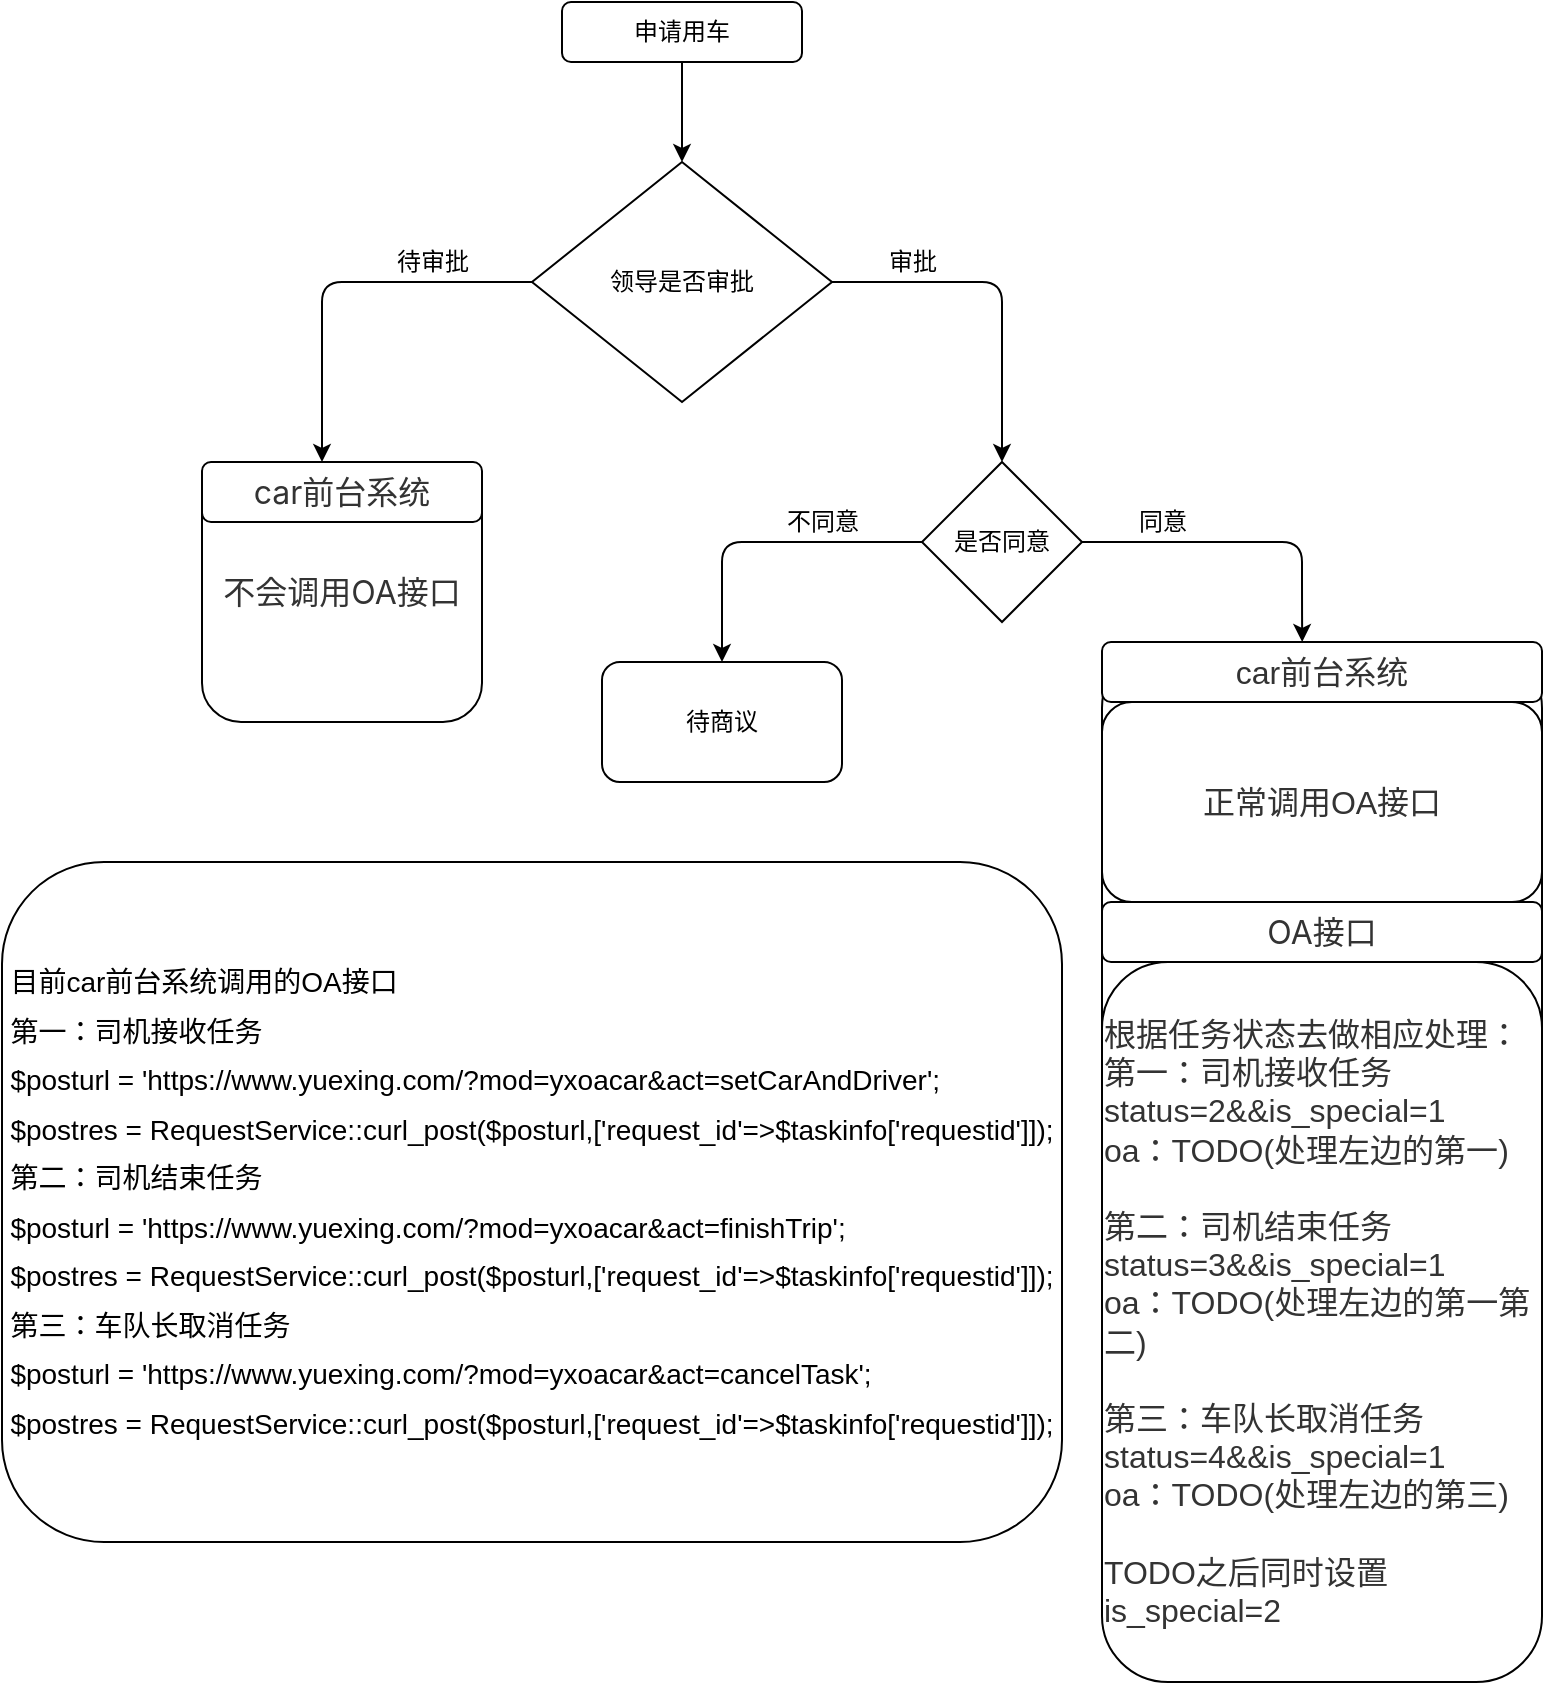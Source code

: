 <mxfile version="14.2.7" type="github">
  <diagram id="I9_dffHLye_pf-9wNx5H" name="第 1 页">
    <mxGraphModel dx="1874" dy="828" grid="1" gridSize="10" guides="1" tooltips="1" connect="1" arrows="1" fold="1" page="1" pageScale="1" pageWidth="827" pageHeight="1169" math="0" shadow="0">
      <root>
        <mxCell id="0" />
        <mxCell id="1" parent="0" />
        <mxCell id="igD-GckAJ0knDN7GTUAc-8" style="edgeStyle=orthogonalEdgeStyle;rounded=0;orthogonalLoop=1;jettySize=auto;html=1;exitX=0.5;exitY=1;exitDx=0;exitDy=0;entryX=0.5;entryY=0;entryDx=0;entryDy=0;" edge="1" parent="1" source="igD-GckAJ0knDN7GTUAc-1" target="igD-GckAJ0knDN7GTUAc-2">
          <mxGeometry relative="1" as="geometry" />
        </mxCell>
        <mxCell id="igD-GckAJ0knDN7GTUAc-1" value="申请用车" style="rounded=1;whiteSpace=wrap;html=1;" vertex="1" parent="1">
          <mxGeometry x="320" y="170" width="120" height="30" as="geometry" />
        </mxCell>
        <mxCell id="igD-GckAJ0knDN7GTUAc-2" value="领导是否审批" style="rhombus;whiteSpace=wrap;html=1;" vertex="1" parent="1">
          <mxGeometry x="305" y="250" width="150" height="120" as="geometry" />
        </mxCell>
        <mxCell id="igD-GckAJ0knDN7GTUAc-3" value="" style="endArrow=classic;html=1;exitX=0;exitY=0.5;exitDx=0;exitDy=0;" edge="1" parent="1" source="igD-GckAJ0knDN7GTUAc-2">
          <mxGeometry width="50" height="50" relative="1" as="geometry">
            <mxPoint x="390" y="430" as="sourcePoint" />
            <mxPoint x="200" y="400" as="targetPoint" />
            <Array as="points">
              <mxPoint x="200" y="310" />
            </Array>
          </mxGeometry>
        </mxCell>
        <mxCell id="igD-GckAJ0knDN7GTUAc-4" value="" style="endArrow=classic;html=1;exitX=1;exitY=0.5;exitDx=0;exitDy=0;" edge="1" parent="1" source="igD-GckAJ0knDN7GTUAc-2">
          <mxGeometry width="50" height="50" relative="1" as="geometry">
            <mxPoint x="315" y="320" as="sourcePoint" />
            <mxPoint x="540" y="400" as="targetPoint" />
            <Array as="points">
              <mxPoint x="540" y="310" />
            </Array>
          </mxGeometry>
        </mxCell>
        <mxCell id="igD-GckAJ0knDN7GTUAc-5" value="待审批" style="text;html=1;align=center;verticalAlign=middle;resizable=0;points=[];autosize=1;" vertex="1" parent="1">
          <mxGeometry x="230" y="290" width="50" height="20" as="geometry" />
        </mxCell>
        <mxCell id="igD-GckAJ0knDN7GTUAc-6" value="审批" style="text;html=1;align=center;verticalAlign=middle;resizable=0;points=[];autosize=1;" vertex="1" parent="1">
          <mxGeometry x="475" y="290" width="40" height="20" as="geometry" />
        </mxCell>
        <mxCell id="igD-GckAJ0knDN7GTUAc-9" value="&lt;div style=&quot;text-align: justify&quot;&gt;&lt;div style=&quot;text-align: left&quot;&gt;&lt;font color=&quot;#333333&quot; face=&quot;-apple-system, BlinkMacSystemFont, Apple Color Emoji, Segoe UI Emoji, Segoe UI Symbol, Segoe UI, PingFang SC, Hiragino Sans GB, Microsoft YaHei, Helvetica Neue, Helvetica, Arial, sans-serif&quot;&gt;&lt;span style=&quot;font-size: 16px ; background-color: rgb(255 , 255 , 255)&quot;&gt;不会调用OA接口&lt;/span&gt;&lt;/font&gt;&lt;/div&gt;&lt;/div&gt;&lt;div style=&quot;text-align: justify&quot;&gt;&lt;/div&gt;" style="rounded=1;whiteSpace=wrap;html=1;" vertex="1" parent="1">
          <mxGeometry x="140" y="400" width="140" height="130" as="geometry" />
        </mxCell>
        <mxCell id="igD-GckAJ0knDN7GTUAc-10" value="" style="rounded=1;whiteSpace=wrap;html=1;" vertex="1" parent="1">
          <mxGeometry x="590" y="490" width="220" height="490" as="geometry" />
        </mxCell>
        <mxCell id="igD-GckAJ0knDN7GTUAc-12" value="&lt;div style=&quot;text-align: justify&quot;&gt;&lt;div style=&quot;text-align: left&quot;&gt;&lt;font color=&quot;#333333&quot; face=&quot;-apple-system, BlinkMacSystemFont, Apple Color Emoji, Segoe UI Emoji, Segoe UI Symbol, Segoe UI, PingFang SC, Hiragino Sans GB, Microsoft YaHei, Helvetica Neue, Helvetica, Arial, sans-serif&quot;&gt;&lt;span style=&quot;font-size: 16px ; background-color: rgb(255 , 255 , 255)&quot;&gt;car前台系统&lt;/span&gt;&lt;/font&gt;&lt;/div&gt;&lt;/div&gt;&lt;div style=&quot;text-align: justify&quot;&gt;&lt;/div&gt;" style="rounded=1;whiteSpace=wrap;html=1;" vertex="1" parent="1">
          <mxGeometry x="140" y="400" width="140" height="30" as="geometry" />
        </mxCell>
        <mxCell id="igD-GckAJ0knDN7GTUAc-13" value="&lt;div style=&quot;text-align: justify&quot;&gt;&lt;div style=&quot;text-align: left&quot;&gt;&lt;span style=&quot;color: rgb(51 , 51 , 51) ; font-family: , &amp;#34;blinkmacsystemfont&amp;#34; , &amp;#34;apple color emoji&amp;#34; , &amp;#34;segoe ui emoji&amp;#34; , &amp;#34;segoe ui symbol&amp;#34; , &amp;#34;segoe ui&amp;#34; , &amp;#34;pingfang sc&amp;#34; , &amp;#34;hiragino sans gb&amp;#34; , &amp;#34;microsoft yahei&amp;#34; , &amp;#34;helvetica neue&amp;#34; , &amp;#34;helvetica&amp;#34; , &amp;#34;arial&amp;#34; , sans-serif ; font-size: 16px ; background-color: rgb(255 , 255 , 255)&quot;&gt;car前台系统&lt;/span&gt;&lt;br&gt;&lt;/div&gt;&lt;/div&gt;&lt;div style=&quot;text-align: justify&quot;&gt;&lt;/div&gt;" style="rounded=1;whiteSpace=wrap;html=1;" vertex="1" parent="1">
          <mxGeometry x="590" y="490" width="220" height="30" as="geometry" />
        </mxCell>
        <mxCell id="igD-GckAJ0knDN7GTUAc-14" value="&lt;div style=&quot;text-align: justify&quot;&gt;&lt;div style=&quot;text-align: left&quot;&gt;&lt;font color=&quot;#333333&quot; face=&quot;-apple-system, BlinkMacSystemFont, Apple Color Emoji, Segoe UI Emoji, Segoe UI Symbol, Segoe UI, PingFang SC, Hiragino Sans GB, Microsoft YaHei, Helvetica Neue, Helvetica, Arial, sans-serif&quot;&gt;&lt;span style=&quot;font-size: 16px ; background-color: rgb(255 , 255 , 255)&quot;&gt;OA接口&lt;/span&gt;&lt;/font&gt;&lt;/div&gt;&lt;/div&gt;&lt;div style=&quot;text-align: justify&quot;&gt;&lt;/div&gt;" style="rounded=1;whiteSpace=wrap;html=1;" vertex="1" parent="1">
          <mxGeometry x="590" y="620" width="220" height="30" as="geometry" />
        </mxCell>
        <mxCell id="igD-GckAJ0knDN7GTUAc-15" value="&lt;div style=&quot;text-align: justify&quot;&gt;&lt;div style=&quot;text-align: left&quot;&gt;&lt;span style=&quot;color: rgb(51 , 51 , 51) ; font-family: , &amp;#34;blinkmacsystemfont&amp;#34; , &amp;#34;apple color emoji&amp;#34; , &amp;#34;segoe ui emoji&amp;#34; , &amp;#34;segoe ui symbol&amp;#34; , &amp;#34;segoe ui&amp;#34; , &amp;#34;pingfang sc&amp;#34; , &amp;#34;hiragino sans gb&amp;#34; , &amp;#34;microsoft yahei&amp;#34; , &amp;#34;helvetica neue&amp;#34; , &amp;#34;helvetica&amp;#34; , &amp;#34;arial&amp;#34; , sans-serif ; font-size: 16px ; background-color: rgb(255 , 255 , 255)&quot;&gt;正常调用OA接口&lt;/span&gt;&lt;br&gt;&lt;/div&gt;&lt;/div&gt;&lt;div style=&quot;text-align: justify&quot;&gt;&lt;/div&gt;" style="rounded=1;whiteSpace=wrap;html=1;" vertex="1" parent="1">
          <mxGeometry x="590" y="520" width="220" height="100" as="geometry" />
        </mxCell>
        <mxCell id="igD-GckAJ0knDN7GTUAc-16" value="&lt;div style=&quot;text-align: justify&quot;&gt;&lt;div style=&quot;text-align: left&quot;&gt;&lt;span style=&quot;color: rgb(51 , 51 , 51) ; font-family: , &amp;#34;blinkmacsystemfont&amp;#34; , &amp;#34;apple color emoji&amp;#34; , &amp;#34;segoe ui emoji&amp;#34; , &amp;#34;segoe ui symbol&amp;#34; , &amp;#34;segoe ui&amp;#34; , &amp;#34;pingfang sc&amp;#34; , &amp;#34;hiragino sans gb&amp;#34; , &amp;#34;microsoft yahei&amp;#34; , &amp;#34;helvetica neue&amp;#34; , &amp;#34;helvetica&amp;#34; , &amp;#34;arial&amp;#34; , sans-serif ; font-size: 16px ; background-color: rgb(255 , 255 , 255)&quot;&gt;&lt;br&gt;&lt;/span&gt;&lt;/div&gt;&lt;div style=&quot;text-align: left&quot;&gt;&lt;span style=&quot;color: rgb(51 , 51 , 51) ; font-family: , &amp;#34;blinkmacsystemfont&amp;#34; , &amp;#34;apple color emoji&amp;#34; , &amp;#34;segoe ui emoji&amp;#34; , &amp;#34;segoe ui symbol&amp;#34; , &amp;#34;segoe ui&amp;#34; , &amp;#34;pingfang sc&amp;#34; , &amp;#34;hiragino sans gb&amp;#34; , &amp;#34;microsoft yahei&amp;#34; , &amp;#34;helvetica neue&amp;#34; , &amp;#34;helvetica&amp;#34; , &amp;#34;arial&amp;#34; , sans-serif ; font-size: 16px ; background-color: rgb(255 , 255 , 255)&quot;&gt;根据任务状态去做相应处理：&lt;/span&gt;&lt;br&gt;&lt;/div&gt;&lt;div style=&quot;text-align: left&quot;&gt;&lt;span style=&quot;color: rgb(51 , 51 , 51) ; font-family: , &amp;#34;blinkmacsystemfont&amp;#34; , &amp;#34;apple color emoji&amp;#34; , &amp;#34;segoe ui emoji&amp;#34; , &amp;#34;segoe ui symbol&amp;#34; , &amp;#34;segoe ui&amp;#34; , &amp;#34;pingfang sc&amp;#34; , &amp;#34;hiragino sans gb&amp;#34; , &amp;#34;microsoft yahei&amp;#34; , &amp;#34;helvetica neue&amp;#34; , &amp;#34;helvetica&amp;#34; , &amp;#34;arial&amp;#34; , sans-serif ; font-size: 16px ; background-color: rgb(255 , 255 , 255)&quot;&gt;第一：司机接收任务status=2&amp;amp;&amp;amp;&lt;/span&gt;&lt;span style=&quot;text-align: justify ; font-size: 16px&quot;&gt;&lt;font color=&quot;#333333&quot;&gt;is_special=1&lt;/font&gt;&lt;/span&gt;&lt;/div&gt;&lt;div style=&quot;text-align: left&quot;&gt;&lt;span style=&quot;color: rgb(51 , 51 , 51) ; font-size: 16px ; background-color: rgb(255 , 255 , 255)&quot;&gt;oa：TODO(处理左边的第一&lt;/span&gt;&lt;span style=&quot;color: rgb(51 , 51 , 51) ; font-size: 16px ; text-align: justify ; background-color: rgb(255 , 255 , 255)&quot;&gt;)&lt;/span&gt;&lt;/div&gt;&lt;div style=&quot;text-align: left&quot;&gt;&lt;span style=&quot;color: rgb(51 , 51 , 51) ; font-family: , &amp;#34;blinkmacsystemfont&amp;#34; , &amp;#34;apple color emoji&amp;#34; , &amp;#34;segoe ui emoji&amp;#34; , &amp;#34;segoe ui symbol&amp;#34; , &amp;#34;segoe ui&amp;#34; , &amp;#34;pingfang sc&amp;#34; , &amp;#34;hiragino sans gb&amp;#34; , &amp;#34;microsoft yahei&amp;#34; , &amp;#34;helvetica neue&amp;#34; , &amp;#34;helvetica&amp;#34; , &amp;#34;arial&amp;#34; , sans-serif ; font-size: 16px ; background-color: rgb(255 , 255 , 255)&quot;&gt;&lt;br&gt;&lt;/span&gt;&lt;/div&gt;&lt;div style=&quot;text-align: left&quot;&gt;&lt;span style=&quot;color: rgb(51 , 51 , 51) ; font-family: , &amp;#34;blinkmacsystemfont&amp;#34; , &amp;#34;apple color emoji&amp;#34; , &amp;#34;segoe ui emoji&amp;#34; , &amp;#34;segoe ui symbol&amp;#34; , &amp;#34;segoe ui&amp;#34; , &amp;#34;pingfang sc&amp;#34; , &amp;#34;hiragino sans gb&amp;#34; , &amp;#34;microsoft yahei&amp;#34; , &amp;#34;helvetica neue&amp;#34; , &amp;#34;helvetica&amp;#34; , &amp;#34;arial&amp;#34; , sans-serif ; font-size: 16px ; background-color: rgb(255 , 255 , 255)&quot;&gt;第二：司机结束任务status=3&lt;/span&gt;&lt;span style=&quot;color: rgb(51 , 51 , 51) ; font-size: 16px ; background-color: rgb(255 , 255 , 255)&quot;&gt;&amp;amp;&amp;amp;&lt;/span&gt;&lt;span style=&quot;text-align: justify ; font-size: 16px&quot;&gt;&lt;font color=&quot;#333333&quot;&gt;is_special=1&lt;/font&gt;&lt;/span&gt;&lt;/div&gt;&lt;div style=&quot;text-align: left&quot;&gt;&lt;span style=&quot;color: rgb(51 , 51 , 51) ; font-family: , &amp;#34;blinkmacsystemfont&amp;#34; , &amp;#34;apple color emoji&amp;#34; , &amp;#34;segoe ui emoji&amp;#34; , &amp;#34;segoe ui symbol&amp;#34; , &amp;#34;segoe ui&amp;#34; , &amp;#34;pingfang sc&amp;#34; , &amp;#34;hiragino sans gb&amp;#34; , &amp;#34;microsoft yahei&amp;#34; , &amp;#34;helvetica neue&amp;#34; , &amp;#34;helvetica&amp;#34; , &amp;#34;arial&amp;#34; , sans-serif ; font-size: 16px ; background-color: rgb(255 , 255 , 255)&quot;&gt;oa：TODO(&lt;/span&gt;&lt;span style=&quot;background-color: rgb(255 , 255 , 255) ; color: rgb(51 , 51 , 51) ; font-size: 16px&quot;&gt;处理左边的第一第二&lt;/span&gt;&lt;span style=&quot;background-color: rgb(255 , 255 , 255) ; color: rgb(51 , 51 , 51) ; font-size: 16px&quot;&gt;)&lt;/span&gt;&lt;/div&gt;&lt;div style=&quot;text-align: left&quot;&gt;&lt;span style=&quot;color: rgb(51 , 51 , 51) ; font-family: , &amp;#34;blinkmacsystemfont&amp;#34; , &amp;#34;apple color emoji&amp;#34; , &amp;#34;segoe ui emoji&amp;#34; , &amp;#34;segoe ui symbol&amp;#34; , &amp;#34;segoe ui&amp;#34; , &amp;#34;pingfang sc&amp;#34; , &amp;#34;hiragino sans gb&amp;#34; , &amp;#34;microsoft yahei&amp;#34; , &amp;#34;helvetica neue&amp;#34; , &amp;#34;helvetica&amp;#34; , &amp;#34;arial&amp;#34; , sans-serif ; font-size: 16px ; background-color: rgb(255 , 255 , 255)&quot;&gt;&lt;br&gt;&lt;/span&gt;&lt;/div&gt;&lt;div style=&quot;text-align: left&quot;&gt;&lt;span style=&quot;color: rgb(51 , 51 , 51) ; font-family: , &amp;#34;blinkmacsystemfont&amp;#34; , &amp;#34;apple color emoji&amp;#34; , &amp;#34;segoe ui emoji&amp;#34; , &amp;#34;segoe ui symbol&amp;#34; , &amp;#34;segoe ui&amp;#34; , &amp;#34;pingfang sc&amp;#34; , &amp;#34;hiragino sans gb&amp;#34; , &amp;#34;microsoft yahei&amp;#34; , &amp;#34;helvetica neue&amp;#34; , &amp;#34;helvetica&amp;#34; , &amp;#34;arial&amp;#34; , sans-serif ; font-size: 16px ; background-color: rgb(255 , 255 , 255)&quot;&gt;第三：车队长取消任务status=4&lt;/span&gt;&lt;span style=&quot;color: rgb(51 , 51 , 51) ; font-size: 16px ; background-color: rgb(255 , 255 , 255)&quot;&gt;&amp;amp;&amp;amp;&lt;/span&gt;&lt;span style=&quot;text-align: justify ; font-size: 16px&quot;&gt;&lt;font color=&quot;#333333&quot;&gt;is_special=1&lt;/font&gt;&lt;/span&gt;&lt;/div&gt;&lt;div style=&quot;text-align: left&quot;&gt;&lt;span style=&quot;color: rgb(51 , 51 , 51) ; font-size: 16px ; background-color: rgb(255 , 255 , 255)&quot;&gt;oa：TODO(&lt;/span&gt;&lt;span style=&quot;background-color: rgb(255 , 255 , 255) ; color: rgb(51 , 51 , 51) ; font-size: 16px&quot;&gt;处理左边的第三&lt;/span&gt;&lt;span style=&quot;background-color: rgb(255 , 255 , 255) ; color: rgb(51 , 51 , 51) ; font-size: 16px&quot;&gt;)&lt;/span&gt;&lt;/div&gt;&lt;div style=&quot;text-align: left&quot;&gt;&lt;span style=&quot;background-color: rgb(255 , 255 , 255) ; color: rgb(51 , 51 , 51) ; font-size: 16px&quot;&gt;&lt;br&gt;&lt;/span&gt;&lt;/div&gt;&lt;div style=&quot;text-align: left&quot;&gt;&lt;span style=&quot;background-color: rgb(255 , 255 , 255) ; color: rgb(51 , 51 , 51) ; font-size: 16px&quot;&gt;TODO之后同时&lt;/span&gt;&lt;span style=&quot;color: rgb(51 , 51 , 51) ; font-size: 16px ; background-color: rgb(255 , 255 , 255)&quot;&gt;设置&lt;/span&gt;&lt;span style=&quot;text-align: justify ; color: rgb(51 , 51 , 51) ; font-size: 16px&quot;&gt;is_special=2&lt;/span&gt;&lt;/div&gt;&lt;div style=&quot;text-align: left&quot;&gt;&lt;span style=&quot;color: rgb(51 , 51 , 51) ; font-family: , &amp;#34;blinkmacsystemfont&amp;#34; , &amp;#34;apple color emoji&amp;#34; , &amp;#34;segoe ui emoji&amp;#34; , &amp;#34;segoe ui symbol&amp;#34; , &amp;#34;segoe ui&amp;#34; , &amp;#34;pingfang sc&amp;#34; , &amp;#34;hiragino sans gb&amp;#34; , &amp;#34;microsoft yahei&amp;#34; , &amp;#34;helvetica neue&amp;#34; , &amp;#34;helvetica&amp;#34; , &amp;#34;arial&amp;#34; , sans-serif ; font-size: 16px ; background-color: rgb(255 , 255 , 255)&quot;&gt;&lt;br&gt;&lt;/span&gt;&lt;/div&gt;&lt;/div&gt;&lt;div style=&quot;text-align: justify&quot;&gt;&lt;/div&gt;" style="rounded=1;whiteSpace=wrap;html=1;" vertex="1" parent="1">
          <mxGeometry x="590" y="650" width="220" height="360" as="geometry" />
        </mxCell>
        <mxCell id="igD-GckAJ0knDN7GTUAc-19" value="是否同意" style="rhombus;whiteSpace=wrap;html=1;" vertex="1" parent="1">
          <mxGeometry x="500" y="400" width="80" height="80" as="geometry" />
        </mxCell>
        <mxCell id="igD-GckAJ0knDN7GTUAc-20" value="" style="endArrow=classic;html=1;" edge="1" parent="1" source="igD-GckAJ0knDN7GTUAc-19">
          <mxGeometry width="50" height="50" relative="1" as="geometry">
            <mxPoint x="390" y="490" as="sourcePoint" />
            <mxPoint x="400" y="500" as="targetPoint" />
            <Array as="points">
              <mxPoint x="400" y="440" />
            </Array>
          </mxGeometry>
        </mxCell>
        <mxCell id="igD-GckAJ0knDN7GTUAc-24" value="同意" style="text;html=1;align=center;verticalAlign=middle;resizable=0;points=[];autosize=1;" vertex="1" parent="1">
          <mxGeometry x="600" y="420" width="40" height="20" as="geometry" />
        </mxCell>
        <mxCell id="igD-GckAJ0knDN7GTUAc-27" value="不同意" style="text;html=1;align=center;verticalAlign=middle;resizable=0;points=[];autosize=1;" vertex="1" parent="1">
          <mxGeometry x="425" y="420" width="50" height="20" as="geometry" />
        </mxCell>
        <mxCell id="igD-GckAJ0knDN7GTUAc-28" value="待商议" style="rounded=1;whiteSpace=wrap;html=1;" vertex="1" parent="1">
          <mxGeometry x="340" y="500" width="120" height="60" as="geometry" />
        </mxCell>
        <mxCell id="igD-GckAJ0knDN7GTUAc-29" value="&lt;div style=&quot;text-align: left ; line-height: 1.75 ; font-size: 14px&quot;&gt;目前car前台系统调用的OA接口&lt;/div&gt;&lt;div style=&quot;text-align: left ; line-height: 1.75 ; font-size: 14px&quot;&gt;第一：司机接收任务&lt;/div&gt;&lt;div style=&quot;text-align: left ; line-height: 1.75 ; font-size: 14px&quot;&gt;$posturl = &#39;https://www.yuexing.com/?mod=yxoacar&amp;amp;act=setCarAndDriver&#39;;&lt;/div&gt;&lt;div style=&quot;text-align: left ; line-height: 1.75 ; font-size: 14px&quot;&gt;$postres = RequestService::curl_post($posturl,[&#39;request_id&#39;=&amp;gt;$taskinfo[&#39;requestid&#39;]]);&lt;/div&gt;&lt;div style=&quot;text-align: left ; line-height: 1.75 ; font-size: 14px&quot;&gt;第二：司机结束任务&lt;/div&gt;&lt;div style=&quot;text-align: left ; line-height: 1.75 ; font-size: 14px&quot;&gt;$posturl = &#39;https://www.yuexing.com/?mod=yxoacar&amp;amp;act=finishTrip&#39;;&lt;/div&gt;&lt;div style=&quot;text-align: left ; line-height: 1.75 ; font-size: 14px&quot;&gt;$postres = RequestService::curl_post($posturl,[&#39;request_id&#39;=&amp;gt;$taskinfo[&#39;requestid&#39;]]);&lt;/div&gt;&lt;div style=&quot;text-align: left ; line-height: 1.75 ; font-size: 14px&quot;&gt;第三：车队长取消任务&lt;/div&gt;&lt;div style=&quot;text-align: left ; line-height: 1.75 ; font-size: 14px&quot;&gt;$posturl = &#39;https://www.yuexing.com/?mod=yxoacar&amp;amp;act=cancelTask&#39;;&lt;/div&gt;&lt;div style=&quot;text-align: left ; line-height: 1.75 ; font-size: 14px&quot;&gt;$postres = RequestService::curl_post($posturl,[&#39;request_id&#39;=&amp;gt;$taskinfo[&#39;requestid&#39;]]);&lt;/div&gt;" style="rounded=1;whiteSpace=wrap;html=1;" vertex="1" parent="1">
          <mxGeometry x="40" y="600" width="530" height="340" as="geometry" />
        </mxCell>
        <mxCell id="igD-GckAJ0knDN7GTUAc-30" value="" style="endArrow=classic;html=1;exitX=1;exitY=0.5;exitDx=0;exitDy=0;entryX=0.455;entryY=0;entryDx=0;entryDy=0;entryPerimeter=0;" edge="1" parent="1" source="igD-GckAJ0knDN7GTUAc-19" target="igD-GckAJ0knDN7GTUAc-13">
          <mxGeometry width="50" height="50" relative="1" as="geometry">
            <mxPoint x="510" y="450" as="sourcePoint" />
            <mxPoint x="410" y="510" as="targetPoint" />
            <Array as="points">
              <mxPoint x="690" y="440" />
              <mxPoint x="690" y="470" />
            </Array>
          </mxGeometry>
        </mxCell>
      </root>
    </mxGraphModel>
  </diagram>
</mxfile>
